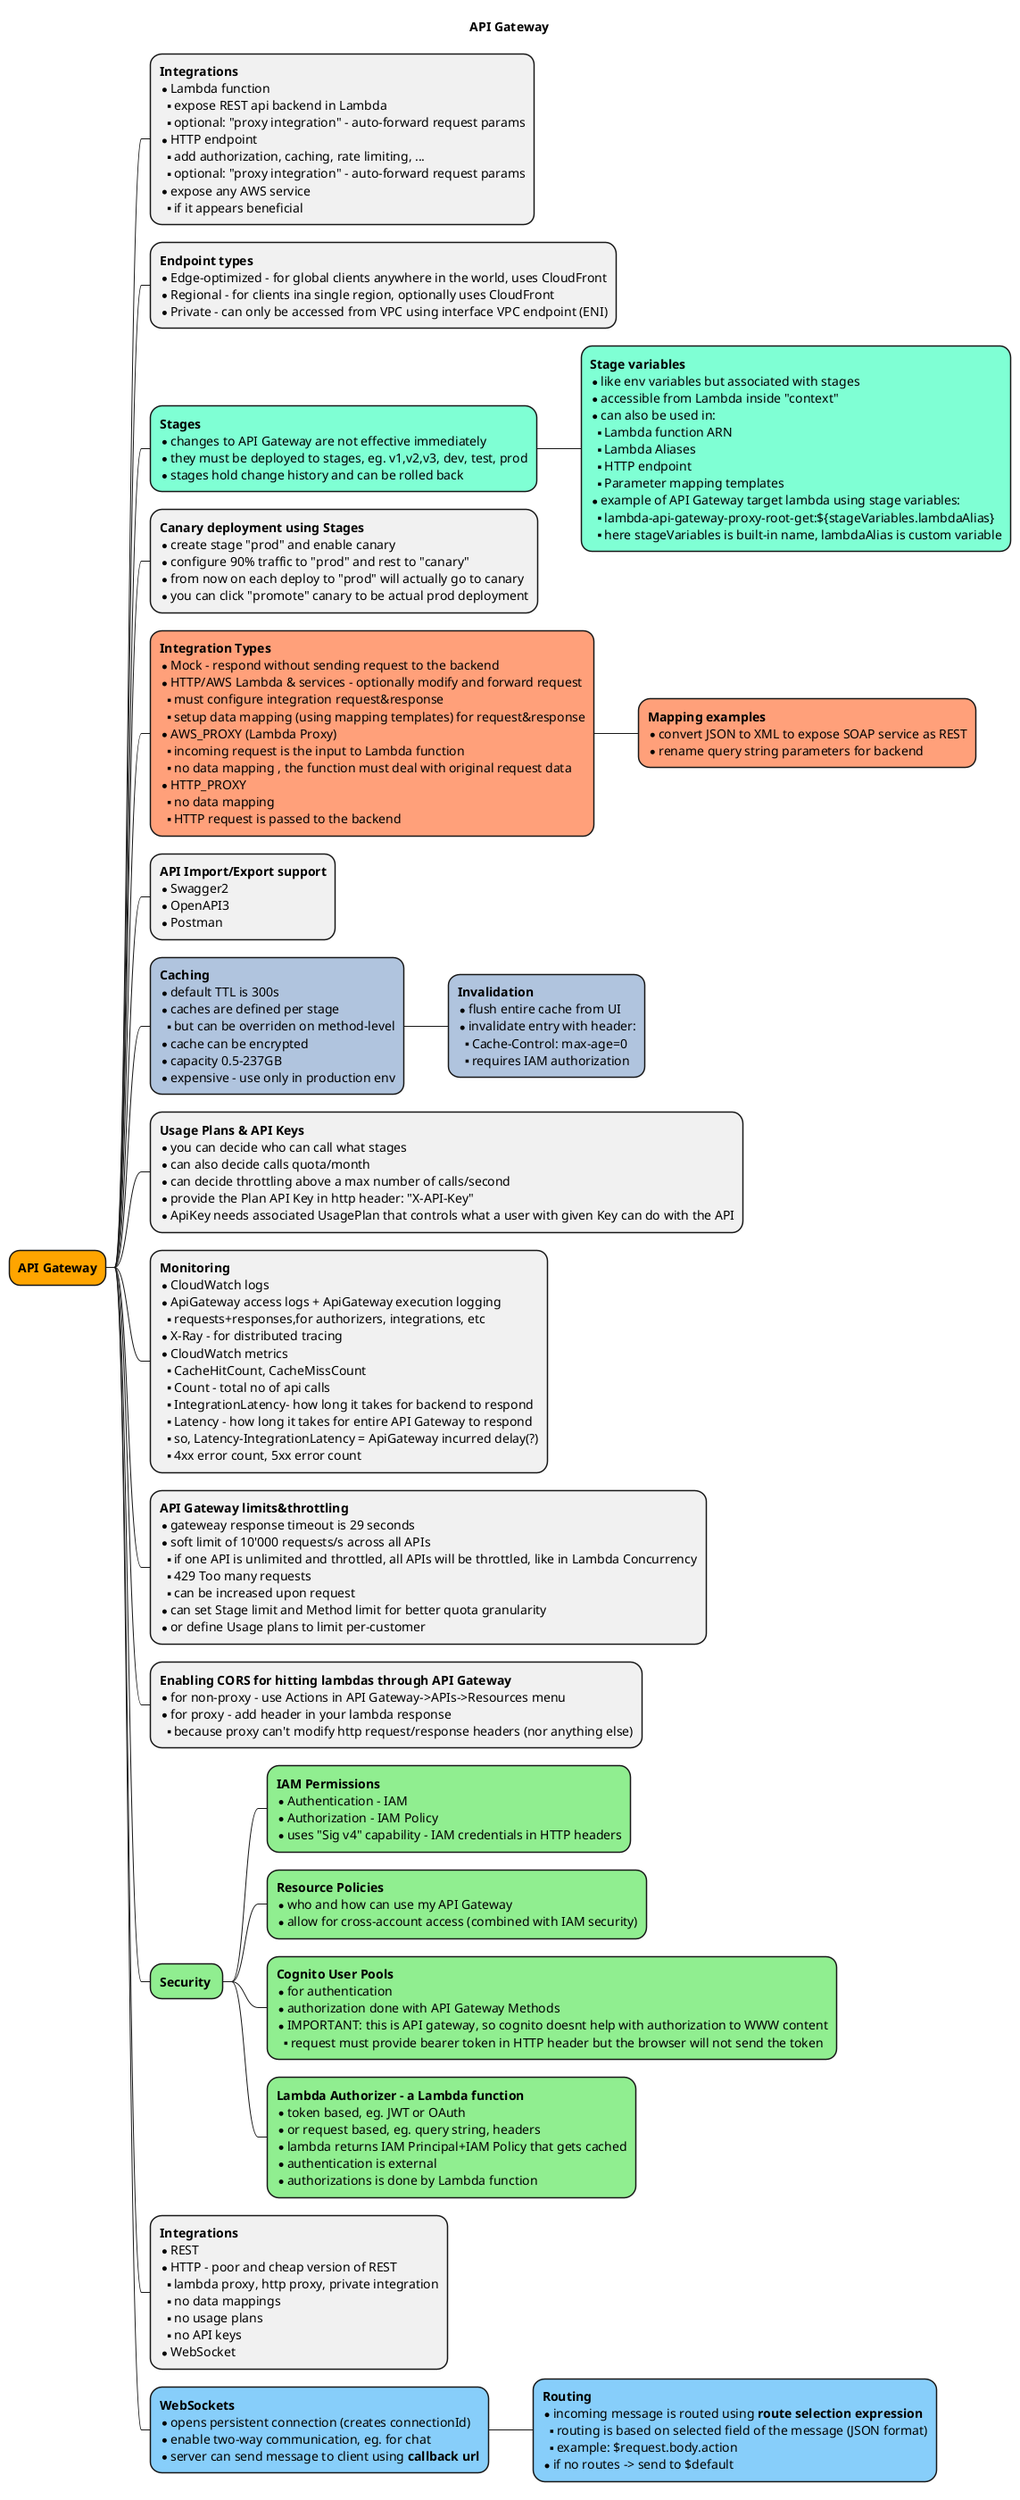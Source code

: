 @startmindmap 00-diagram

title API Gateway

<style>
mindmapDiagram {
  .trail {
    BackgroundColor Pink
  }
  .orange {
    BackgroundColor orange
  }
  .stages {
    BackgroundColor Aquamarine
  }
  .integrations {
    BackgroundColor LightSalmon
  }
  .security {
    BackgroundColor LightGreen
  }
  .sockets {
    BackgroundColor LightSkyBlue
  }
  .caching {
    BackgroundColor LightSteelBlue
  }
}
</style>


*[#Orange] <b>API Gateway
 * <b>Integrations\n*Lambda function\n**expose REST api backend in Lambda\n**optional: "proxy integration" - auto-forward request params\n*HTTP endpoint\n**add authorization, caching, rate limiting, ...\n**optional: "proxy integration" - auto-forward request params\n*expose any AWS service\n**if it appears beneficial
 * <b>Endpoint types\n*Edge-optimized - for global clients anywhere in the world, uses CloudFront\n*Regional - for clients ina single region, optionally uses CloudFront\n*Private - can only be accessed from VPC using interface VPC endpoint (ENI)
 * <b>Stages\n*changes to API Gateway are not effective immediately\n*they must be deployed to stages, eg. v1,v2,v3, dev, test, prod\n*stages hold change history and can be rolled back <<stages>>
  * <b>Stage variables\n*like env variables but associated with stages\n*accessible from Lambda inside "context"\n*can also be used in:\n**Lambda function ARN\n**Lambda Aliases\n**HTTP endpoint\n**Parameter mapping templates\n*example of API Gateway target lambda using stage variables:\n**lambda-api-gateway-proxy-root-get:${stageVariables.lambdaAlias}\n**here stageVariables is built-in name, lambdaAlias is custom variable <<stages>>
 * <b>Canary deployment using Stages\n*create stage "prod" and enable canary\n*configure 90% traffic to "prod" and rest to "canary"\n*from now on each deploy to "prod" will actually go to canary\n*you can click "promote" canary to be actual prod deployment 
 * <b>Integration Types\n*Mock - respond without sending request to the backend\n*HTTP/AWS Lambda & services - optionally modify and forward request\n**must configure integration request&response\n**setup data mapping (using mapping templates) for request&response\n*AWS_PROXY (Lambda Proxy)\n**incoming request is the input to Lambda function\n**no data mapping , the function must deal with original request data\n*HTTP_PROXY\n**no data mapping\n**HTTP request is passed to the backend <<integrations>>
  * <b>Mapping examples\n*convert JSON to XML to expose SOAP service as REST\n*rename query string parameters for backend <<integrations>>
 * <b>API Import/Export support\n*Swagger2\n*OpenAPI3\n*Postman
 * <b>Caching\n*default TTL is 300s\n*caches are defined per stage\n**but can be overriden on method-level\n*cache can be encrypted\n*capacity 0.5-237GB\n*expensive - use only in production env <<caching>>
  * <b>Invalidation\n*flush entire cache from UI\n*invalidate entry with header:\n**Cache-Control: max-age=0\n**requires IAM authorization <<caching>>
 * <b>Usage Plans & API Keys\n*you can decide who can call what stages\n*can also decide calls quota/month\n*can decide throttling above a max number of calls/second\n*provide the Plan API Key in http header: "X-API-Key"\n*ApiKey needs associated UsagePlan that controls what a user with given Key can do with the API
 * <b>Monitoring\n*CloudWatch logs\n*ApiGateway access logs + ApiGateway execution logging\n**requests+responses,for authorizers, integrations, etc\n*X-Ray - for distributed tracing\n*CloudWatch metrics\n**CacheHitCount, CacheMissCount\n**Count - total no of api calls\n**IntegrationLatency- how long it takes for backend to respond\n**Latency - how long it takes for entire API Gateway to respond\n**so, Latency-IntegrationLatency = ApiGateway incurred delay(?)\n**4xx error count, 5xx error count
 * <b>API Gateway limits&throttling\n*gateweay response timeout is 29 seconds\n*soft limit of 10'000 requests/s across all APIs\n**if one API is unlimited and throttled, all APIs will be throttled, like in Lambda Concurrency\n**429 Too many requests\n**can be increased upon request\n*can set Stage limit and Method limit for better quota granularity\n*or define Usage plans to limit per-customer
 * <b>Enabling CORS for hitting lambdas through API Gateway\n*for non-proxy - use Actions in API Gateway->APIs->Resources menu\n*for proxy - add header in your lambda response\n**because proxy can't modify http request/response headers (nor anything else)
 * <b>Security <<security>>
  * <b>IAM Permissions\n*Authentication - IAM\n*Authorization - IAM Policy\n*uses "Sig v4" capability - IAM credentials in HTTP headers <<security>>
  * <b>Resource Policies\n*who and how can use my API Gateway\n*allow for cross-account access (combined with IAM security) <<security>>
  * <b>Cognito User Pools\n*for authentication\n*authorization done with API Gateway Methods\n*IMPORTANT: this is API gateway, so cognito doesnt help with authorization to WWW content\n**request must provide bearer token in HTTP header but the browser will not send the token <<security>>
  * <b>Lambda Authorizer - a Lambda function\n*token based, eg. JWT or OAuth\n*or request based, eg. query string, headers\n*lambda returns IAM Principal+IAM Policy that gets cached\n*authentication is external\n*authorizations is done by Lambda function<<security>>
 * <b>Integrations\n*REST\n*HTTP - poor and cheap version of REST\n**lambda proxy, http proxy, private integration\n**no data mappings\n**no usage plans\n**no API keys\n*WebSocket  
 * <b>WebSockets\n*opens persistent connection (creates connectionId)\n*enable two-way communication, eg. for chat\n*server can send message to client using **callback url** <<sockets>>
  * <b>Routing\n*incoming message is routed using **route selection expression**\n**routing is based on selected field of the message (JSON format)\n**example: $request.body.action\n*if no routes -> send to $default <<sockets>>
 @endmindmap
